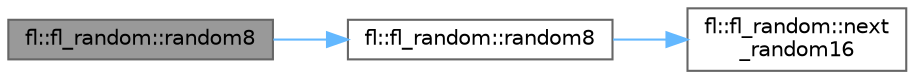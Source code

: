 digraph "fl::fl_random::random8"
{
 // INTERACTIVE_SVG=YES
 // LATEX_PDF_SIZE
  bgcolor="transparent";
  edge [fontname=Helvetica,fontsize=10,labelfontname=Helvetica,labelfontsize=10];
  node [fontname=Helvetica,fontsize=10,shape=box,height=0.2,width=0.4];
  rankdir="LR";
  Node1 [id="Node000001",label="fl::fl_random::random8",height=0.2,width=0.4,color="gray40", fillcolor="grey60", style="filled", fontcolor="black",tooltip="Generate an 8-bit random number in the range [min, max)"];
  Node1 -> Node2 [id="edge1_Node000001_Node000002",color="steelblue1",style="solid",tooltip=" "];
  Node2 [id="Node000002",label="fl::fl_random::random8",height=0.2,width=0.4,color="grey40", fillcolor="white", style="filled",URL="$d4/da3/classfl_1_1fl__random_a5cda6880409326ab286793fc3724e6b6.html#a5cda6880409326ab286793fc3724e6b6",tooltip="Generate an 8-bit random number."];
  Node2 -> Node3 [id="edge2_Node000002_Node000003",color="steelblue1",style="solid",tooltip=" "];
  Node3 [id="Node000003",label="fl::fl_random::next\l_random16",height=0.2,width=0.4,color="grey40", fillcolor="white", style="filled",URL="$d4/da3/classfl_1_1fl__random_ad96698c9b4feb20286fa9c7189fb2e33.html#ad96698c9b4feb20286fa9c7189fb2e33",tooltip="Generate next 16-bit random number using this instance's seed."];
}
